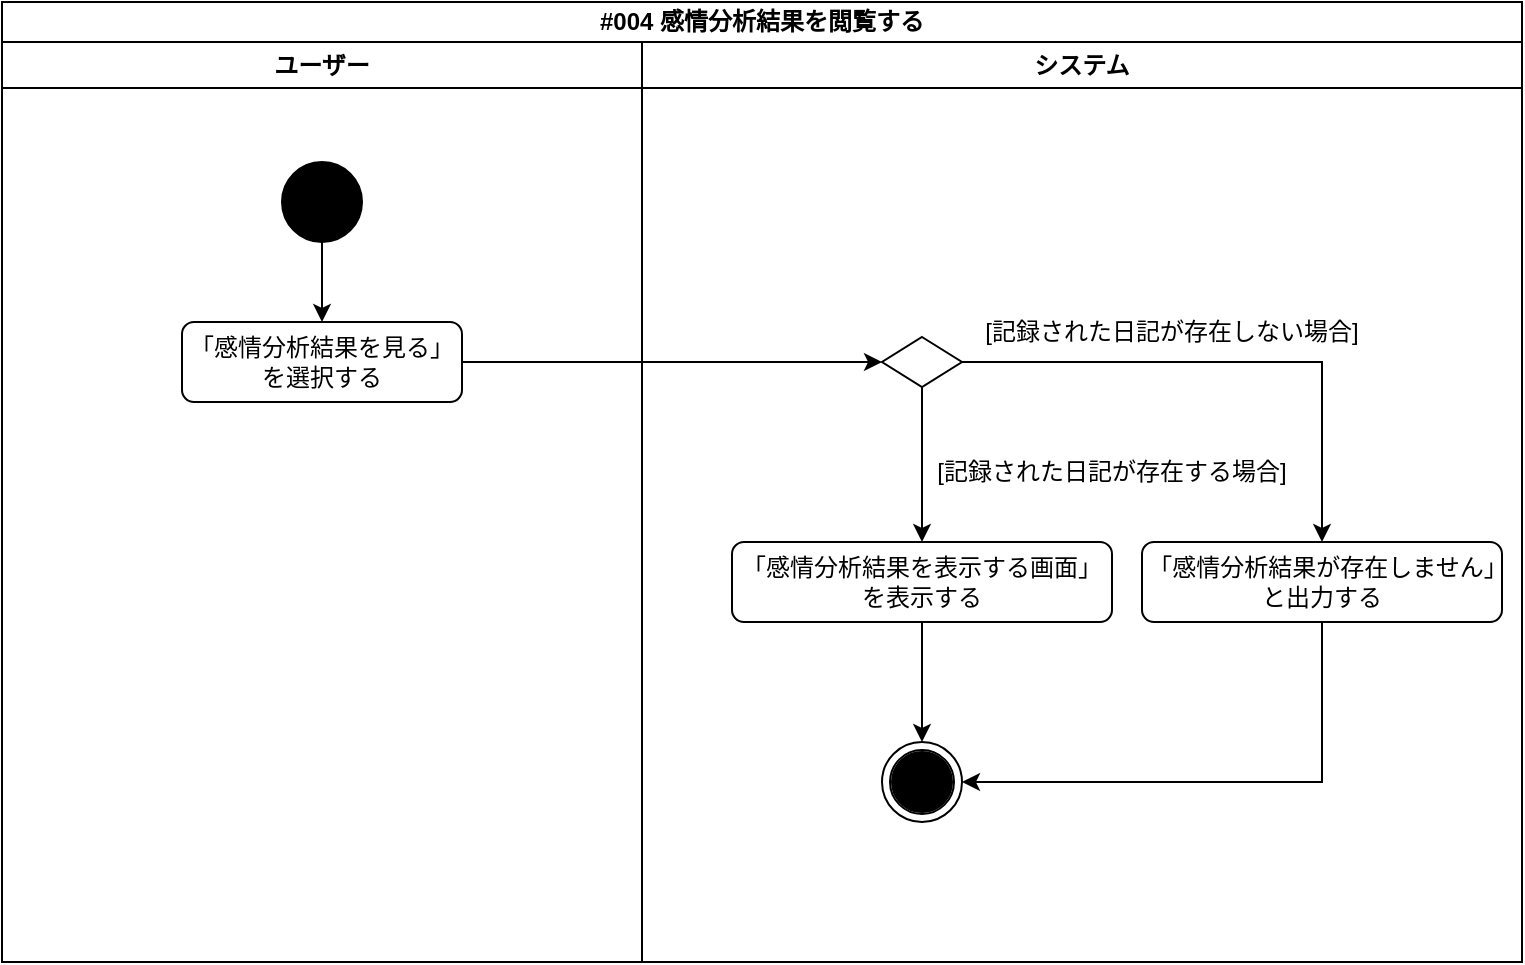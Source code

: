 <mxfile>
    <diagram id="PJhBvZbjIUu8iOUgB9s-" name="ページ1">
        <mxGraphModel dx="1296" dy="925" grid="1" gridSize="10" guides="1" tooltips="1" connect="1" arrows="1" fold="1" page="1" pageScale="1" pageWidth="827" pageHeight="1169" math="0" shadow="0">
            <root>
                <mxCell id="0"/>
                <mxCell id="1" parent="0"/>
                <mxCell id="97" value="#004 感情分析結果を閲覧する" style="swimlane;whiteSpace=wrap;html=1;swimlaneLine=1;startSize=20;rounded=0;" vertex="1" parent="1">
                    <mxGeometry x="90" y="40" width="760" height="480" as="geometry"/>
                </mxCell>
                <mxCell id="98" value="ユーザー" style="swimlane;whiteSpace=wrap;html=1;" vertex="1" parent="97">
                    <mxGeometry y="20" width="320" height="460" as="geometry">
                        <mxRectangle y="20" width="90" height="30" as="alternateBounds"/>
                    </mxGeometry>
                </mxCell>
                <mxCell id="99" style="edgeStyle=none;html=1;exitX=0.5;exitY=1;exitDx=0;exitDy=0;entryX=0.5;entryY=0;entryDx=0;entryDy=0;rounded=0;" edge="1" parent="98" source="100" target="101">
                    <mxGeometry relative="1" as="geometry"/>
                </mxCell>
                <mxCell id="100" value="" style="ellipse;whiteSpace=wrap;html=1;aspect=fixed;fillColor=#000000;" vertex="1" parent="98">
                    <mxGeometry x="140" y="60" width="40" height="40" as="geometry"/>
                </mxCell>
                <mxCell id="101" value="「感情分析結果を見る」&lt;br&gt;を選択する" style="rounded=1;whiteSpace=wrap;html=1;fillColor=none;" vertex="1" parent="98">
                    <mxGeometry x="90" y="140" width="140" height="40" as="geometry"/>
                </mxCell>
                <mxCell id="102" value="システム" style="swimlane;whiteSpace=wrap;html=1;" vertex="1" parent="97">
                    <mxGeometry x="320" y="20" width="440" height="460" as="geometry">
                        <mxRectangle x="320" y="20" width="90" height="30" as="alternateBounds"/>
                    </mxGeometry>
                </mxCell>
                <mxCell id="103" style="edgeStyle=none;html=1;exitX=0.5;exitY=1;exitDx=0;exitDy=0;entryX=0.5;entryY=0;entryDx=0;entryDy=0;" edge="1" parent="102" source="104" target="110">
                    <mxGeometry relative="1" as="geometry"/>
                </mxCell>
                <mxCell id="104" value="「感情分析結果を表示する画面」&lt;br&gt;を表示する" style="rounded=1;whiteSpace=wrap;html=1;fillColor=none;" vertex="1" parent="102">
                    <mxGeometry x="45" y="250" width="190" height="40" as="geometry"/>
                </mxCell>
                <mxCell id="105" style="edgeStyle=orthogonalEdgeStyle;html=1;exitX=1;exitY=0.5;exitDx=0;exitDy=0;fontColor=#000000;rounded=0;" edge="1" parent="102">
                    <mxGeometry relative="1" as="geometry">
                        <mxPoint x="305" y="325" as="sourcePoint"/>
                    </mxGeometry>
                </mxCell>
                <mxCell id="106" style="edgeStyle=orthogonalEdgeStyle;html=1;exitX=0.5;exitY=1;exitDx=0;exitDy=0;rounded=0;" edge="1" parent="102" source="108" target="104">
                    <mxGeometry relative="1" as="geometry"/>
                </mxCell>
                <mxCell id="107" style="edgeStyle=orthogonalEdgeStyle;rounded=0;html=1;exitX=1;exitY=0.5;exitDx=0;exitDy=0;entryX=0.5;entryY=0;entryDx=0;entryDy=0;" edge="1" parent="102" source="108" target="114">
                    <mxGeometry relative="1" as="geometry"/>
                </mxCell>
                <mxCell id="108" value="" style="rhombus;whiteSpace=wrap;html=1;rounded=0;shadow=0;sketch=0;fillStyle=auto;strokeColor=default;strokeWidth=1;fontColor=#000000;fillColor=none;" vertex="1" parent="102">
                    <mxGeometry x="120" y="147.5" width="40" height="25" as="geometry"/>
                </mxCell>
                <mxCell id="109" value="" style="group" vertex="1" connectable="0" parent="102">
                    <mxGeometry x="120" y="350" width="140" height="40" as="geometry"/>
                </mxCell>
                <mxCell id="110" value="" style="ellipse;shape=doubleEllipse;whiteSpace=wrap;html=1;aspect=fixed;rounded=0;fillColor=none;" vertex="1" parent="109">
                    <mxGeometry width="40" height="40" as="geometry"/>
                </mxCell>
                <mxCell id="111" value="" style="ellipse;whiteSpace=wrap;html=1;aspect=fixed;fillColor=#000000;" vertex="1" parent="109">
                    <mxGeometry x="5.004" y="5" width="30" height="30" as="geometry"/>
                </mxCell>
                <mxCell id="112" value="[記録された日記が存在する場合]" style="text;html=1;strokeColor=none;fillColor=none;align=center;verticalAlign=middle;whiteSpace=wrap;rounded=0;shadow=0;sketch=0;fillStyle=auto;strokeWidth=1;fontColor=#000000;" vertex="1" parent="102">
                    <mxGeometry x="140" y="200" width="190" height="30" as="geometry"/>
                </mxCell>
                <mxCell id="113" style="edgeStyle=orthogonalEdgeStyle;rounded=0;html=1;exitX=0.5;exitY=1;exitDx=0;exitDy=0;entryX=1;entryY=0.5;entryDx=0;entryDy=0;" edge="1" parent="102" source="114" target="110">
                    <mxGeometry relative="1" as="geometry"/>
                </mxCell>
                <mxCell id="114" value="「感情分析結果が存在しません」と出力する" style="rounded=1;whiteSpace=wrap;html=1;fillColor=none;" vertex="1" parent="102">
                    <mxGeometry x="250" y="250" width="180" height="40" as="geometry"/>
                </mxCell>
                <mxCell id="115" value="[記録された日記が存在しない場合]" style="text;html=1;strokeColor=none;fillColor=none;align=center;verticalAlign=middle;whiteSpace=wrap;rounded=0;shadow=0;sketch=0;fillStyle=auto;strokeWidth=1;fontColor=#000000;" vertex="1" parent="102">
                    <mxGeometry x="170" y="130" width="190" height="30" as="geometry"/>
                </mxCell>
                <mxCell id="116" style="edgeStyle=orthogonalEdgeStyle;html=1;exitX=1;exitY=0.5;exitDx=0;exitDy=0;entryX=0;entryY=0.5;entryDx=0;entryDy=0;rounded=0;" edge="1" parent="97" source="101" target="108">
                    <mxGeometry relative="1" as="geometry"/>
                </mxCell>
            </root>
        </mxGraphModel>
    </diagram>
</mxfile>